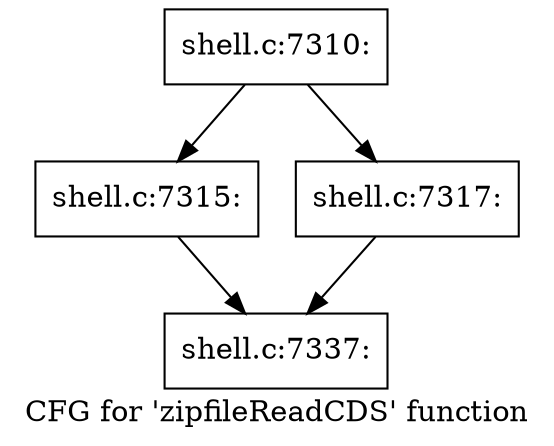 digraph "CFG for 'zipfileReadCDS' function" {
	label="CFG for 'zipfileReadCDS' function";

	Node0x560276ae6990 [shape=record,label="{shell.c:7310:}"];
	Node0x560276ae6990 -> Node0x560276ae9af0;
	Node0x560276ae6990 -> Node0x560276ae9b90;
	Node0x560276ae9af0 [shape=record,label="{shell.c:7315:}"];
	Node0x560276ae9af0 -> Node0x560276ae9b40;
	Node0x560276ae9b90 [shape=record,label="{shell.c:7317:}"];
	Node0x560276ae9b90 -> Node0x560276ae9b40;
	Node0x560276ae9b40 [shape=record,label="{shell.c:7337:}"];
}
